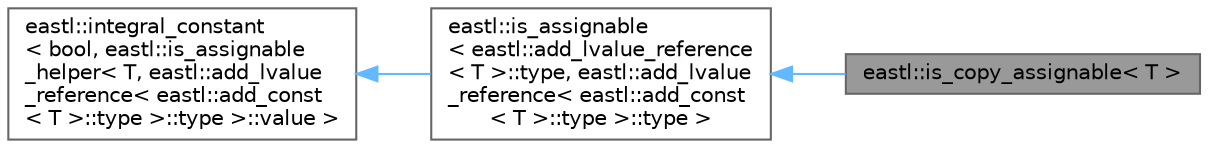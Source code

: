 digraph "eastl::is_copy_assignable&lt; T &gt;"
{
 // LATEX_PDF_SIZE
  bgcolor="transparent";
  edge [fontname=Helvetica,fontsize=10,labelfontname=Helvetica,labelfontsize=10];
  node [fontname=Helvetica,fontsize=10,shape=box,height=0.2,width=0.4];
  rankdir="LR";
  Node1 [id="Node000001",label="eastl::is_copy_assignable\< T \>",height=0.2,width=0.4,color="gray40", fillcolor="grey60", style="filled", fontcolor="black",tooltip=" "];
  Node2 -> Node1 [id="edge1_Node000001_Node000002",dir="back",color="steelblue1",style="solid",tooltip=" "];
  Node2 [id="Node000002",label="eastl::is_assignable\l\< eastl::add_lvalue_reference\l\< T \>::type, eastl::add_lvalue\l_reference\< eastl::add_const\l\< T \>::type \>::type \>",height=0.2,width=0.4,color="gray40", fillcolor="white", style="filled",URL="$structeastl_1_1is__assignable.html",tooltip=" "];
  Node3 -> Node2 [id="edge2_Node000002_Node000003",dir="back",color="steelblue1",style="solid",tooltip=" "];
  Node3 [id="Node000003",label="eastl::integral_constant\l\< bool, eastl::is_assignable\l_helper\< T, eastl::add_lvalue\l_reference\< eastl::add_const\l\< T \>::type \>::type \>::value \>",height=0.2,width=0.4,color="gray40", fillcolor="white", style="filled",URL="$structeastl_1_1integral__constant.html",tooltip=" "];
}

